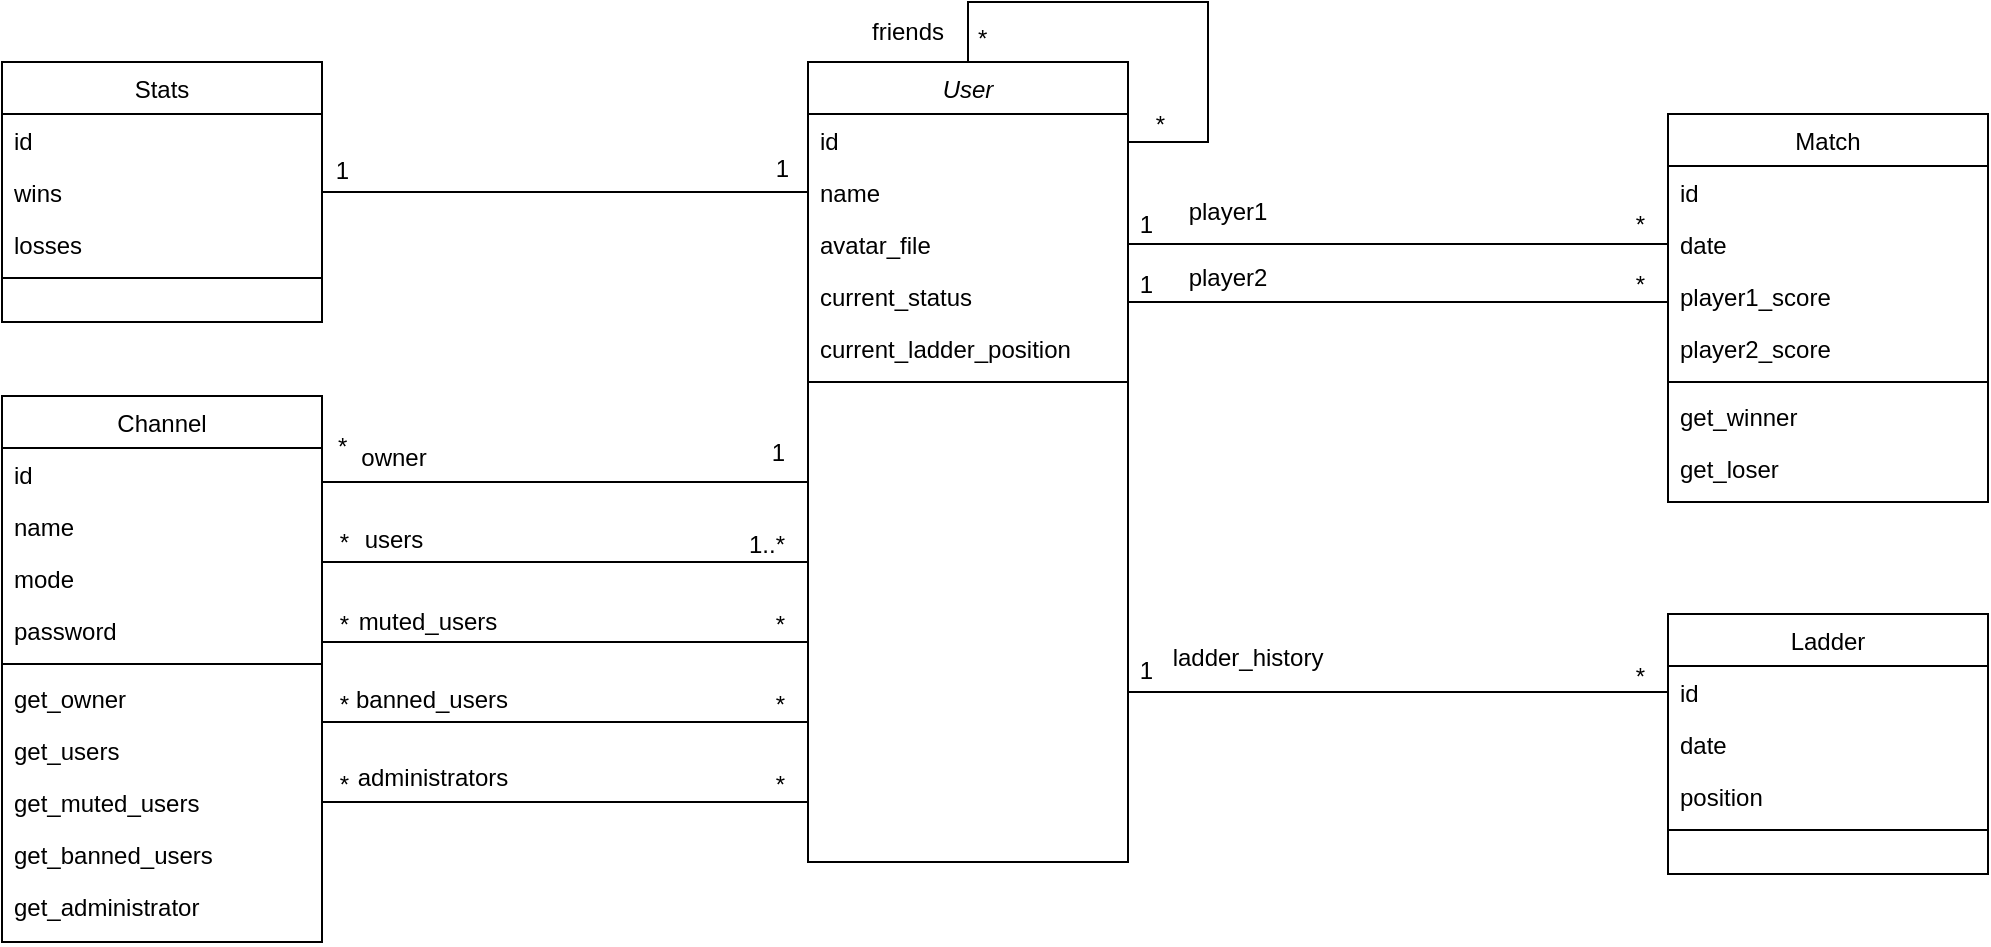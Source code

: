 <mxfile version="20.2.3" type="github">
  <diagram id="C5RBs43oDa-KdzZeNtuy" name="Page-1">
    <mxGraphModel dx="1104" dy="1058" grid="1" gridSize="10" guides="1" tooltips="1" connect="1" arrows="1" fold="1" page="1" pageScale="1" pageWidth="1169" pageHeight="827" math="0" shadow="0">
      <root>
        <mxCell id="WIyWlLk6GJQsqaUBKTNV-0" />
        <mxCell id="WIyWlLk6GJQsqaUBKTNV-1" parent="WIyWlLk6GJQsqaUBKTNV-0" />
        <mxCell id="zkfFHV4jXpPFQw0GAbJ--0" value="User" style="swimlane;fontStyle=2;align=center;verticalAlign=top;childLayout=stackLayout;horizontal=1;startSize=26;horizontalStack=0;resizeParent=1;resizeLast=0;collapsible=1;marginBottom=0;rounded=0;shadow=0;strokeWidth=1;" parent="WIyWlLk6GJQsqaUBKTNV-1" vertex="1">
          <mxGeometry x="460" y="160" width="160" height="400" as="geometry">
            <mxRectangle x="230" y="140" width="160" height="26" as="alternateBounds" />
          </mxGeometry>
        </mxCell>
        <mxCell id="zkfFHV4jXpPFQw0GAbJ--1" value="id" style="text;align=left;verticalAlign=top;spacingLeft=4;spacingRight=4;overflow=hidden;rotatable=0;points=[[0,0.5],[1,0.5]];portConstraint=eastwest;" parent="zkfFHV4jXpPFQw0GAbJ--0" vertex="1">
          <mxGeometry y="26" width="160" height="26" as="geometry" />
        </mxCell>
        <mxCell id="zkfFHV4jXpPFQw0GAbJ--2" value="name" style="text;align=left;verticalAlign=top;spacingLeft=4;spacingRight=4;overflow=hidden;rotatable=0;points=[[0,0.5],[1,0.5]];portConstraint=eastwest;rounded=0;shadow=0;html=0;" parent="zkfFHV4jXpPFQw0GAbJ--0" vertex="1">
          <mxGeometry y="52" width="160" height="26" as="geometry" />
        </mxCell>
        <mxCell id="zkfFHV4jXpPFQw0GAbJ--3" value="avatar_file" style="text;align=left;verticalAlign=top;spacingLeft=4;spacingRight=4;overflow=hidden;rotatable=0;points=[[0,0.5],[1,0.5]];portConstraint=eastwest;rounded=0;shadow=0;html=0;" parent="zkfFHV4jXpPFQw0GAbJ--0" vertex="1">
          <mxGeometry y="78" width="160" height="26" as="geometry" />
        </mxCell>
        <mxCell id="Y4WXUKDn6HKPzn4YpzsR-1" value="current_status" style="text;align=left;verticalAlign=top;spacingLeft=4;spacingRight=4;overflow=hidden;rotatable=0;points=[[0,0.5],[1,0.5]];portConstraint=eastwest;rounded=0;shadow=0;html=0;" parent="zkfFHV4jXpPFQw0GAbJ--0" vertex="1">
          <mxGeometry y="104" width="160" height="26" as="geometry" />
        </mxCell>
        <mxCell id="Y4WXUKDn6HKPzn4YpzsR-12" value="current_ladder_position" style="text;align=left;verticalAlign=top;spacingLeft=4;spacingRight=4;overflow=hidden;rotatable=0;points=[[0,0.5],[1,0.5]];portConstraint=eastwest;rounded=0;shadow=0;html=0;" parent="zkfFHV4jXpPFQw0GAbJ--0" vertex="1">
          <mxGeometry y="130" width="160" height="26" as="geometry" />
        </mxCell>
        <mxCell id="zkfFHV4jXpPFQw0GAbJ--4" value="" style="line;html=1;strokeWidth=1;align=left;verticalAlign=middle;spacingTop=-1;spacingLeft=3;spacingRight=3;rotatable=0;labelPosition=right;points=[];portConstraint=eastwest;" parent="zkfFHV4jXpPFQw0GAbJ--0" vertex="1">
          <mxGeometry y="156" width="160" height="8" as="geometry" />
        </mxCell>
        <mxCell id="zkfFHV4jXpPFQw0GAbJ--26" value="" style="endArrow=none;shadow=0;strokeWidth=1;rounded=0;endFill=0;edgeStyle=orthogonalEdgeStyle;elbow=vertical;" parent="zkfFHV4jXpPFQw0GAbJ--0" source="zkfFHV4jXpPFQw0GAbJ--0" edge="1">
          <mxGeometry x="0.5" y="41" relative="1" as="geometry">
            <mxPoint x="90" y="252" as="sourcePoint" />
            <mxPoint x="160" y="60" as="targetPoint" />
            <mxPoint x="-40" y="32" as="offset" />
            <Array as="points">
              <mxPoint x="80" y="-30" />
              <mxPoint x="200" y="-30" />
              <mxPoint x="200" y="40" />
              <mxPoint x="160" y="40" />
            </Array>
          </mxGeometry>
        </mxCell>
        <mxCell id="zkfFHV4jXpPFQw0GAbJ--27" value="*" style="resizable=0;align=left;verticalAlign=bottom;labelBackgroundColor=none;fontSize=12;" parent="zkfFHV4jXpPFQw0GAbJ--26" connectable="0" vertex="1">
          <mxGeometry x="-1" relative="1" as="geometry">
            <mxPoint x="3" y="-3" as="offset" />
          </mxGeometry>
        </mxCell>
        <mxCell id="zkfFHV4jXpPFQw0GAbJ--28" value="*" style="resizable=0;align=right;verticalAlign=bottom;labelBackgroundColor=none;fontSize=12;" parent="zkfFHV4jXpPFQw0GAbJ--26" connectable="0" vertex="1">
          <mxGeometry x="1" relative="1" as="geometry">
            <mxPoint x="20" y="-20" as="offset" />
          </mxGeometry>
        </mxCell>
        <mxCell id="zkfFHV4jXpPFQw0GAbJ--17" value="Stats" style="swimlane;fontStyle=0;align=center;verticalAlign=top;childLayout=stackLayout;horizontal=1;startSize=26;horizontalStack=0;resizeParent=1;resizeLast=0;collapsible=1;marginBottom=0;rounded=0;shadow=0;strokeWidth=1;" parent="WIyWlLk6GJQsqaUBKTNV-1" vertex="1">
          <mxGeometry x="57" y="160" width="160" height="130" as="geometry">
            <mxRectangle x="550" y="210" width="160" height="26" as="alternateBounds" />
          </mxGeometry>
        </mxCell>
        <mxCell id="zkfFHV4jXpPFQw0GAbJ--18" value="id" style="text;align=left;verticalAlign=top;spacingLeft=4;spacingRight=4;overflow=hidden;rotatable=0;points=[[0,0.5],[1,0.5]];portConstraint=eastwest;" parent="zkfFHV4jXpPFQw0GAbJ--17" vertex="1">
          <mxGeometry y="26" width="160" height="26" as="geometry" />
        </mxCell>
        <mxCell id="zkfFHV4jXpPFQw0GAbJ--20" value="wins" style="text;align=left;verticalAlign=top;spacingLeft=4;spacingRight=4;overflow=hidden;rotatable=0;points=[[0,0.5],[1,0.5]];portConstraint=eastwest;rounded=0;shadow=0;html=0;" parent="zkfFHV4jXpPFQw0GAbJ--17" vertex="1">
          <mxGeometry y="52" width="160" height="26" as="geometry" />
        </mxCell>
        <mxCell id="zkfFHV4jXpPFQw0GAbJ--21" value="losses" style="text;align=left;verticalAlign=top;spacingLeft=4;spacingRight=4;overflow=hidden;rotatable=0;points=[[0,0.5],[1,0.5]];portConstraint=eastwest;rounded=0;shadow=0;html=0;" parent="zkfFHV4jXpPFQw0GAbJ--17" vertex="1">
          <mxGeometry y="78" width="160" height="26" as="geometry" />
        </mxCell>
        <mxCell id="zkfFHV4jXpPFQw0GAbJ--23" value="" style="line;html=1;strokeWidth=1;align=left;verticalAlign=middle;spacingTop=-1;spacingLeft=3;spacingRight=3;rotatable=0;labelPosition=right;points=[];portConstraint=eastwest;" parent="zkfFHV4jXpPFQw0GAbJ--17" vertex="1">
          <mxGeometry y="104" width="160" height="8" as="geometry" />
        </mxCell>
        <mxCell id="Y4WXUKDn6HKPzn4YpzsR-5" value="friends" style="text;html=1;strokeColor=none;fillColor=none;align=center;verticalAlign=middle;whiteSpace=wrap;rounded=0;" parent="WIyWlLk6GJQsqaUBKTNV-1" vertex="1">
          <mxGeometry x="480" y="130" width="60" height="30" as="geometry" />
        </mxCell>
        <mxCell id="Y4WXUKDn6HKPzn4YpzsR-7" value="Ladder" style="swimlane;fontStyle=0;align=center;verticalAlign=top;childLayout=stackLayout;horizontal=1;startSize=26;horizontalStack=0;resizeParent=1;resizeLast=0;collapsible=1;marginBottom=0;rounded=0;shadow=0;strokeWidth=1;" parent="WIyWlLk6GJQsqaUBKTNV-1" vertex="1">
          <mxGeometry x="890" y="436" width="160" height="130" as="geometry">
            <mxRectangle x="550" y="210" width="160" height="26" as="alternateBounds" />
          </mxGeometry>
        </mxCell>
        <mxCell id="Y4WXUKDn6HKPzn4YpzsR-8" value="id" style="text;align=left;verticalAlign=top;spacingLeft=4;spacingRight=4;overflow=hidden;rotatable=0;points=[[0,0.5],[1,0.5]];portConstraint=eastwest;" parent="Y4WXUKDn6HKPzn4YpzsR-7" vertex="1">
          <mxGeometry y="26" width="160" height="26" as="geometry" />
        </mxCell>
        <mxCell id="Y4WXUKDn6HKPzn4YpzsR-9" value="date" style="text;align=left;verticalAlign=top;spacingLeft=4;spacingRight=4;overflow=hidden;rotatable=0;points=[[0,0.5],[1,0.5]];portConstraint=eastwest;rounded=0;shadow=0;html=0;" parent="Y4WXUKDn6HKPzn4YpzsR-7" vertex="1">
          <mxGeometry y="52" width="160" height="26" as="geometry" />
        </mxCell>
        <mxCell id="Y4WXUKDn6HKPzn4YpzsR-30" value="position" style="text;align=left;verticalAlign=top;spacingLeft=4;spacingRight=4;overflow=hidden;rotatable=0;points=[[0,0.5],[1,0.5]];portConstraint=eastwest;rounded=0;shadow=0;html=0;" parent="Y4WXUKDn6HKPzn4YpzsR-7" vertex="1">
          <mxGeometry y="78" width="160" height="26" as="geometry" />
        </mxCell>
        <mxCell id="Y4WXUKDn6HKPzn4YpzsR-11" value="" style="line;html=1;strokeWidth=1;align=left;verticalAlign=middle;spacingTop=-1;spacingLeft=3;spacingRight=3;rotatable=0;labelPosition=right;points=[];portConstraint=eastwest;" parent="Y4WXUKDn6HKPzn4YpzsR-7" vertex="1">
          <mxGeometry y="104" width="160" height="8" as="geometry" />
        </mxCell>
        <mxCell id="Y4WXUKDn6HKPzn4YpzsR-13" value="Match" style="swimlane;fontStyle=0;align=center;verticalAlign=top;childLayout=stackLayout;horizontal=1;startSize=26;horizontalStack=0;resizeParent=1;resizeLast=0;collapsible=1;marginBottom=0;rounded=0;shadow=0;strokeWidth=1;" parent="WIyWlLk6GJQsqaUBKTNV-1" vertex="1">
          <mxGeometry x="890" y="186" width="160" height="194" as="geometry">
            <mxRectangle x="550" y="210" width="160" height="26" as="alternateBounds" />
          </mxGeometry>
        </mxCell>
        <mxCell id="Y4WXUKDn6HKPzn4YpzsR-14" value="id" style="text;align=left;verticalAlign=top;spacingLeft=4;spacingRight=4;overflow=hidden;rotatable=0;points=[[0,0.5],[1,0.5]];portConstraint=eastwest;" parent="Y4WXUKDn6HKPzn4YpzsR-13" vertex="1">
          <mxGeometry y="26" width="160" height="26" as="geometry" />
        </mxCell>
        <mxCell id="Y4WXUKDn6HKPzn4YpzsR-24" value="date" style="text;align=left;verticalAlign=top;spacingLeft=4;spacingRight=4;overflow=hidden;rotatable=0;points=[[0,0.5],[1,0.5]];portConstraint=eastwest;" parent="Y4WXUKDn6HKPzn4YpzsR-13" vertex="1">
          <mxGeometry y="52" width="160" height="26" as="geometry" />
        </mxCell>
        <mxCell id="Y4WXUKDn6HKPzn4YpzsR-18" value="player1_score" style="text;align=left;verticalAlign=top;spacingLeft=4;spacingRight=4;overflow=hidden;rotatable=0;points=[[0,0.5],[1,0.5]];portConstraint=eastwest;rounded=0;shadow=0;html=0;" parent="Y4WXUKDn6HKPzn4YpzsR-13" vertex="1">
          <mxGeometry y="78" width="160" height="26" as="geometry" />
        </mxCell>
        <mxCell id="Y4WXUKDn6HKPzn4YpzsR-19" value="player2_score" style="text;align=left;verticalAlign=top;spacingLeft=4;spacingRight=4;overflow=hidden;rotatable=0;points=[[0,0.5],[1,0.5]];portConstraint=eastwest;rounded=0;shadow=0;html=0;" parent="Y4WXUKDn6HKPzn4YpzsR-13" vertex="1">
          <mxGeometry y="104" width="160" height="26" as="geometry" />
        </mxCell>
        <mxCell id="Y4WXUKDn6HKPzn4YpzsR-17" value="" style="line;html=1;strokeWidth=1;align=left;verticalAlign=middle;spacingTop=-1;spacingLeft=3;spacingRight=3;rotatable=0;labelPosition=right;points=[];portConstraint=eastwest;" parent="Y4WXUKDn6HKPzn4YpzsR-13" vertex="1">
          <mxGeometry y="130" width="160" height="8" as="geometry" />
        </mxCell>
        <mxCell id="yVBCDhw4xii5l4pY_JdX-11" value="get_winner" style="text;align=left;verticalAlign=top;spacingLeft=4;spacingRight=4;overflow=hidden;rotatable=0;points=[[0,0.5],[1,0.5]];portConstraint=eastwest;rounded=0;shadow=0;html=0;" vertex="1" parent="Y4WXUKDn6HKPzn4YpzsR-13">
          <mxGeometry y="138" width="160" height="26" as="geometry" />
        </mxCell>
        <mxCell id="yVBCDhw4xii5l4pY_JdX-12" value="get_loser" style="text;align=left;verticalAlign=top;spacingLeft=4;spacingRight=4;overflow=hidden;rotatable=0;points=[[0,0.5],[1,0.5]];portConstraint=eastwest;rounded=0;shadow=0;html=0;" vertex="1" parent="Y4WXUKDn6HKPzn4YpzsR-13">
          <mxGeometry y="164" width="160" height="26" as="geometry" />
        </mxCell>
        <mxCell id="Y4WXUKDn6HKPzn4YpzsR-20" value="" style="endArrow=none;html=1;rounded=0;exitX=1;exitY=0.5;exitDx=0;exitDy=0;" parent="WIyWlLk6GJQsqaUBKTNV-1" source="zkfFHV4jXpPFQw0GAbJ--3" target="Y4WXUKDn6HKPzn4YpzsR-24" edge="1">
          <mxGeometry width="50" height="50" relative="1" as="geometry">
            <mxPoint x="670" y="610" as="sourcePoint" />
            <mxPoint x="720" y="560" as="targetPoint" />
          </mxGeometry>
        </mxCell>
        <mxCell id="Y4WXUKDn6HKPzn4YpzsR-21" value="" style="endArrow=none;html=1;rounded=0;entryX=0;entryY=0.75;entryDx=0;entryDy=0;exitX=1;exitY=0.5;exitDx=0;exitDy=0;edgeStyle=orthogonalEdgeStyle;" parent="WIyWlLk6GJQsqaUBKTNV-1" source="Y4WXUKDn6HKPzn4YpzsR-12" target="Y4WXUKDn6HKPzn4YpzsR-13" edge="1">
          <mxGeometry width="50" height="50" relative="1" as="geometry">
            <mxPoint x="890" y="510" as="sourcePoint" />
            <mxPoint x="940" y="460" as="targetPoint" />
            <Array as="points">
              <mxPoint x="620" y="280" />
              <mxPoint x="890" y="280" />
            </Array>
          </mxGeometry>
        </mxCell>
        <mxCell id="Y4WXUKDn6HKPzn4YpzsR-22" value="player1" style="text;html=1;strokeColor=none;fillColor=none;align=center;verticalAlign=middle;whiteSpace=wrap;rounded=0;" parent="WIyWlLk6GJQsqaUBKTNV-1" vertex="1">
          <mxGeometry x="640" y="220" width="60" height="30" as="geometry" />
        </mxCell>
        <mxCell id="Y4WXUKDn6HKPzn4YpzsR-23" value="player2" style="text;html=1;strokeColor=none;fillColor=none;align=center;verticalAlign=middle;whiteSpace=wrap;rounded=0;" parent="WIyWlLk6GJQsqaUBKTNV-1" vertex="1">
          <mxGeometry x="640" y="253" width="60" height="30" as="geometry" />
        </mxCell>
        <mxCell id="Y4WXUKDn6HKPzn4YpzsR-26" value="*" style="resizable=0;align=right;verticalAlign=bottom;labelBackgroundColor=none;fontSize=12;" parent="WIyWlLk6GJQsqaUBKTNV-1" connectable="0" vertex="1">
          <mxGeometry x="880" y="250" as="geometry" />
        </mxCell>
        <mxCell id="Y4WXUKDn6HKPzn4YpzsR-27" value="*" style="resizable=0;align=right;verticalAlign=bottom;labelBackgroundColor=none;fontSize=12;" parent="WIyWlLk6GJQsqaUBKTNV-1" connectable="0" vertex="1">
          <mxGeometry x="880" y="280" as="geometry" />
        </mxCell>
        <mxCell id="Y4WXUKDn6HKPzn4YpzsR-28" value="1" style="resizable=0;align=right;verticalAlign=bottom;labelBackgroundColor=none;fontSize=12;" parent="WIyWlLk6GJQsqaUBKTNV-1" connectable="0" vertex="1">
          <mxGeometry x="634" y="250" as="geometry" />
        </mxCell>
        <mxCell id="Y4WXUKDn6HKPzn4YpzsR-29" value="1" style="resizable=0;align=right;verticalAlign=bottom;labelBackgroundColor=none;fontSize=12;" parent="WIyWlLk6GJQsqaUBKTNV-1" connectable="0" vertex="1">
          <mxGeometry x="634" y="280" as="geometry" />
        </mxCell>
        <mxCell id="Y4WXUKDn6HKPzn4YpzsR-31" value="" style="endArrow=none;html=1;rounded=0;exitX=1;exitY=0.75;exitDx=0;exitDy=0;entryX=0;entryY=0.5;entryDx=0;entryDy=0;edgeStyle=orthogonalEdgeStyle;" parent="WIyWlLk6GJQsqaUBKTNV-1" target="Y4WXUKDn6HKPzn4YpzsR-8" edge="1">
          <mxGeometry width="50" height="50" relative="1" as="geometry">
            <mxPoint x="620" y="526" as="sourcePoint" />
            <mxPoint x="850" y="446" as="targetPoint" />
            <Array as="points">
              <mxPoint x="620" y="475" />
            </Array>
          </mxGeometry>
        </mxCell>
        <mxCell id="Y4WXUKDn6HKPzn4YpzsR-32" value="*" style="resizable=0;align=right;verticalAlign=bottom;labelBackgroundColor=none;fontSize=12;" parent="WIyWlLk6GJQsqaUBKTNV-1" connectable="0" vertex="1">
          <mxGeometry x="880" y="476" as="geometry" />
        </mxCell>
        <mxCell id="Y4WXUKDn6HKPzn4YpzsR-33" value="1" style="resizable=0;align=right;verticalAlign=bottom;labelBackgroundColor=none;fontSize=12;" parent="WIyWlLk6GJQsqaUBKTNV-1" connectable="0" vertex="1">
          <mxGeometry x="634" y="473" as="geometry" />
        </mxCell>
        <mxCell id="Y4WXUKDn6HKPzn4YpzsR-34" value="ladder_history" style="text;html=1;strokeColor=none;fillColor=none;align=center;verticalAlign=middle;whiteSpace=wrap;rounded=0;" parent="WIyWlLk6GJQsqaUBKTNV-1" vertex="1">
          <mxGeometry x="650" y="443" width="60" height="30" as="geometry" />
        </mxCell>
        <mxCell id="Y4WXUKDn6HKPzn4YpzsR-36" value="" style="endArrow=none;html=1;rounded=0;exitX=1;exitY=0.5;exitDx=0;exitDy=0;entryX=0;entryY=0.5;entryDx=0;entryDy=0;edgeStyle=orthogonalEdgeStyle;" parent="WIyWlLk6GJQsqaUBKTNV-1" source="zkfFHV4jXpPFQw0GAbJ--20" target="zkfFHV4jXpPFQw0GAbJ--2" edge="1">
          <mxGeometry width="50" height="50" relative="1" as="geometry">
            <mxPoint x="580" y="380" as="sourcePoint" />
            <mxPoint x="630" y="330" as="targetPoint" />
          </mxGeometry>
        </mxCell>
        <mxCell id="Y4WXUKDn6HKPzn4YpzsR-38" value="1" style="resizable=0;align=right;verticalAlign=bottom;labelBackgroundColor=none;fontSize=12;" parent="WIyWlLk6GJQsqaUBKTNV-1" connectable="0" vertex="1">
          <mxGeometry x="232" y="223" as="geometry" />
        </mxCell>
        <mxCell id="Y4WXUKDn6HKPzn4YpzsR-39" value="1" style="resizable=0;align=right;verticalAlign=bottom;labelBackgroundColor=none;fontSize=12;" parent="WIyWlLk6GJQsqaUBKTNV-1" connectable="0" vertex="1">
          <mxGeometry x="458" y="205" as="geometry">
            <mxPoint x="-6" y="17" as="offset" />
          </mxGeometry>
        </mxCell>
        <mxCell id="Y4WXUKDn6HKPzn4YpzsR-40" value="Channel" style="swimlane;fontStyle=0;align=center;verticalAlign=top;childLayout=stackLayout;horizontal=1;startSize=26;horizontalStack=0;resizeParent=1;resizeLast=0;collapsible=1;marginBottom=0;rounded=0;shadow=0;strokeWidth=1;" parent="WIyWlLk6GJQsqaUBKTNV-1" vertex="1">
          <mxGeometry x="57" y="327" width="160" height="273" as="geometry">
            <mxRectangle x="550" y="210" width="160" height="26" as="alternateBounds" />
          </mxGeometry>
        </mxCell>
        <mxCell id="Y4WXUKDn6HKPzn4YpzsR-41" value="id" style="text;align=left;verticalAlign=top;spacingLeft=4;spacingRight=4;overflow=hidden;rotatable=0;points=[[0,0.5],[1,0.5]];portConstraint=eastwest;" parent="Y4WXUKDn6HKPzn4YpzsR-40" vertex="1">
          <mxGeometry y="26" width="160" height="26" as="geometry" />
        </mxCell>
        <mxCell id="Y4WXUKDn6HKPzn4YpzsR-42" value="name" style="text;align=left;verticalAlign=top;spacingLeft=4;spacingRight=4;overflow=hidden;rotatable=0;points=[[0,0.5],[1,0.5]];portConstraint=eastwest;rounded=0;shadow=0;html=0;" parent="Y4WXUKDn6HKPzn4YpzsR-40" vertex="1">
          <mxGeometry y="52" width="160" height="26" as="geometry" />
        </mxCell>
        <mxCell id="Y4WXUKDn6HKPzn4YpzsR-43" value="mode" style="text;align=left;verticalAlign=top;spacingLeft=4;spacingRight=4;overflow=hidden;rotatable=0;points=[[0,0.5],[1,0.5]];portConstraint=eastwest;rounded=0;shadow=0;html=0;" parent="Y4WXUKDn6HKPzn4YpzsR-40" vertex="1">
          <mxGeometry y="78" width="160" height="26" as="geometry" />
        </mxCell>
        <mxCell id="Y4WXUKDn6HKPzn4YpzsR-45" value="password" style="text;align=left;verticalAlign=top;spacingLeft=4;spacingRight=4;overflow=hidden;rotatable=0;points=[[0,0.5],[1,0.5]];portConstraint=eastwest;rounded=0;shadow=0;html=0;" parent="Y4WXUKDn6HKPzn4YpzsR-40" vertex="1">
          <mxGeometry y="104" width="160" height="26" as="geometry" />
        </mxCell>
        <mxCell id="Y4WXUKDn6HKPzn4YpzsR-44" value="" style="line;html=1;strokeWidth=1;align=left;verticalAlign=middle;spacingTop=-1;spacingLeft=3;spacingRight=3;rotatable=0;labelPosition=right;points=[];portConstraint=eastwest;" parent="Y4WXUKDn6HKPzn4YpzsR-40" vertex="1">
          <mxGeometry y="130" width="160" height="8" as="geometry" />
        </mxCell>
        <mxCell id="yVBCDhw4xii5l4pY_JdX-6" value="get_owner" style="text;align=left;verticalAlign=top;spacingLeft=4;spacingRight=4;overflow=hidden;rotatable=0;points=[[0,0.5],[1,0.5]];portConstraint=eastwest;rounded=0;shadow=0;html=0;" vertex="1" parent="Y4WXUKDn6HKPzn4YpzsR-40">
          <mxGeometry y="138" width="160" height="26" as="geometry" />
        </mxCell>
        <mxCell id="yVBCDhw4xii5l4pY_JdX-7" value="get_users" style="text;align=left;verticalAlign=top;spacingLeft=4;spacingRight=4;overflow=hidden;rotatable=0;points=[[0,0.5],[1,0.5]];portConstraint=eastwest;rounded=0;shadow=0;html=0;" vertex="1" parent="Y4WXUKDn6HKPzn4YpzsR-40">
          <mxGeometry y="164" width="160" height="26" as="geometry" />
        </mxCell>
        <mxCell id="yVBCDhw4xii5l4pY_JdX-8" value="get_muted_users" style="text;align=left;verticalAlign=top;spacingLeft=4;spacingRight=4;overflow=hidden;rotatable=0;points=[[0,0.5],[1,0.5]];portConstraint=eastwest;rounded=0;shadow=0;html=0;" vertex="1" parent="Y4WXUKDn6HKPzn4YpzsR-40">
          <mxGeometry y="190" width="160" height="26" as="geometry" />
        </mxCell>
        <mxCell id="yVBCDhw4xii5l4pY_JdX-9" value="get_banned_users" style="text;align=left;verticalAlign=top;spacingLeft=4;spacingRight=4;overflow=hidden;rotatable=0;points=[[0,0.5],[1,0.5]];portConstraint=eastwest;rounded=0;shadow=0;html=0;" vertex="1" parent="Y4WXUKDn6HKPzn4YpzsR-40">
          <mxGeometry y="216" width="160" height="26" as="geometry" />
        </mxCell>
        <mxCell id="yVBCDhw4xii5l4pY_JdX-10" value="get_administrator" style="text;align=left;verticalAlign=top;spacingLeft=4;spacingRight=4;overflow=hidden;rotatable=0;points=[[0,0.5],[1,0.5]];portConstraint=eastwest;rounded=0;shadow=0;html=0;" vertex="1" parent="Y4WXUKDn6HKPzn4YpzsR-40">
          <mxGeometry y="242" width="160" height="26" as="geometry" />
        </mxCell>
        <mxCell id="Y4WXUKDn6HKPzn4YpzsR-47" value="" style="endArrow=none;html=1;rounded=0;exitX=1;exitY=0.5;exitDx=0;exitDy=0;entryX=0;entryY=0.75;entryDx=0;entryDy=0;edgeStyle=orthogonalEdgeStyle;" parent="WIyWlLk6GJQsqaUBKTNV-1" source="Y4WXUKDn6HKPzn4YpzsR-41" target="zkfFHV4jXpPFQw0GAbJ--0" edge="1">
          <mxGeometry width="50" height="50" relative="1" as="geometry">
            <mxPoint x="580" y="380" as="sourcePoint" />
            <mxPoint x="460" y="366" as="targetPoint" />
            <Array as="points">
              <mxPoint x="217" y="370" />
              <mxPoint x="460" y="370" />
            </Array>
          </mxGeometry>
        </mxCell>
        <mxCell id="Y4WXUKDn6HKPzn4YpzsR-48" value="1" style="resizable=0;align=right;verticalAlign=bottom;labelBackgroundColor=none;fontSize=12;" parent="WIyWlLk6GJQsqaUBKTNV-1" connectable="0" vertex="1">
          <mxGeometry x="468" y="215" as="geometry">
            <mxPoint x="-18" y="149" as="offset" />
          </mxGeometry>
        </mxCell>
        <mxCell id="Y4WXUKDn6HKPzn4YpzsR-49" value="*" style="resizable=0;align=left;verticalAlign=bottom;labelBackgroundColor=none;fontSize=12;" parent="WIyWlLk6GJQsqaUBKTNV-1" connectable="0" vertex="1">
          <mxGeometry x="223" y="361" as="geometry" />
        </mxCell>
        <mxCell id="Y4WXUKDn6HKPzn4YpzsR-50" value="owner" style="text;html=1;strokeColor=none;fillColor=none;align=center;verticalAlign=middle;whiteSpace=wrap;rounded=0;" parent="WIyWlLk6GJQsqaUBKTNV-1" vertex="1">
          <mxGeometry x="223" y="343" width="60" height="30" as="geometry" />
        </mxCell>
        <mxCell id="Y4WXUKDn6HKPzn4YpzsR-51" value="" style="endArrow=none;html=1;rounded=0;exitX=1;exitY=0.5;exitDx=0;exitDy=0;entryX=0;entryY=0.75;entryDx=0;entryDy=0;edgeStyle=orthogonalEdgeStyle;" parent="WIyWlLk6GJQsqaUBKTNV-1" source="Y4WXUKDn6HKPzn4YpzsR-42" target="zkfFHV4jXpPFQw0GAbJ--0" edge="1">
          <mxGeometry width="50" height="50" relative="1" as="geometry">
            <mxPoint x="580" y="380" as="sourcePoint" />
            <mxPoint x="630" y="330" as="targetPoint" />
            <Array as="points">
              <mxPoint x="217" y="410" />
              <mxPoint x="460" y="410" />
            </Array>
          </mxGeometry>
        </mxCell>
        <mxCell id="Y4WXUKDn6HKPzn4YpzsR-52" value="users" style="text;html=1;strokeColor=none;fillColor=none;align=center;verticalAlign=middle;whiteSpace=wrap;rounded=0;" parent="WIyWlLk6GJQsqaUBKTNV-1" vertex="1">
          <mxGeometry x="223" y="384" width="60" height="30" as="geometry" />
        </mxCell>
        <mxCell id="Y4WXUKDn6HKPzn4YpzsR-53" value="1..*" style="resizable=0;align=right;verticalAlign=bottom;labelBackgroundColor=none;fontSize=12;" parent="WIyWlLk6GJQsqaUBKTNV-1" connectable="0" vertex="1">
          <mxGeometry x="450" y="410" as="geometry" />
        </mxCell>
        <mxCell id="Y4WXUKDn6HKPzn4YpzsR-54" value="*" style="resizable=0;align=right;verticalAlign=bottom;labelBackgroundColor=none;fontSize=12;" parent="WIyWlLk6GJQsqaUBKTNV-1" connectable="0" vertex="1">
          <mxGeometry x="232" y="409" as="geometry" />
        </mxCell>
        <mxCell id="Y4WXUKDn6HKPzn4YpzsR-55" value="" style="endArrow=none;html=1;rounded=0;exitX=1;exitY=0.5;exitDx=0;exitDy=0;edgeStyle=orthogonalEdgeStyle;entryX=0;entryY=1;entryDx=0;entryDy=0;" parent="WIyWlLk6GJQsqaUBKTNV-1" source="Y4WXUKDn6HKPzn4YpzsR-45" target="zkfFHV4jXpPFQw0GAbJ--0" edge="1">
          <mxGeometry width="50" height="50" relative="1" as="geometry">
            <mxPoint x="580" y="380" as="sourcePoint" />
            <mxPoint x="460" y="410" as="targetPoint" />
            <Array as="points">
              <mxPoint x="217" y="450" />
              <mxPoint x="460" y="450" />
            </Array>
          </mxGeometry>
        </mxCell>
        <mxCell id="Y4WXUKDn6HKPzn4YpzsR-57" value="muted_users" style="text;html=1;strokeColor=none;fillColor=none;align=center;verticalAlign=middle;whiteSpace=wrap;rounded=0;" parent="WIyWlLk6GJQsqaUBKTNV-1" vertex="1">
          <mxGeometry x="240" y="425" width="60" height="30" as="geometry" />
        </mxCell>
        <mxCell id="Y4WXUKDn6HKPzn4YpzsR-58" value="*" style="resizable=0;align=right;verticalAlign=bottom;labelBackgroundColor=none;fontSize=12;" parent="WIyWlLk6GJQsqaUBKTNV-1" connectable="0" vertex="1">
          <mxGeometry x="450" y="450" as="geometry" />
        </mxCell>
        <mxCell id="Y4WXUKDn6HKPzn4YpzsR-59" value="*" style="resizable=0;align=right;verticalAlign=bottom;labelBackgroundColor=none;fontSize=12;" parent="WIyWlLk6GJQsqaUBKTNV-1" connectable="0" vertex="1">
          <mxGeometry x="232" y="450" as="geometry" />
        </mxCell>
        <mxCell id="Y4WXUKDn6HKPzn4YpzsR-60" value="" style="endArrow=none;html=1;rounded=0;exitX=1;exitY=0.75;exitDx=0;exitDy=0;entryX=0;entryY=1;entryDx=0;entryDy=0;edgeStyle=orthogonalEdgeStyle;" parent="WIyWlLk6GJQsqaUBKTNV-1" source="Y4WXUKDn6HKPzn4YpzsR-40" target="zkfFHV4jXpPFQw0GAbJ--0" edge="1">
          <mxGeometry width="50" height="50" relative="1" as="geometry">
            <mxPoint x="580" y="380" as="sourcePoint" />
            <mxPoint x="460" y="510" as="targetPoint" />
            <Array as="points">
              <mxPoint x="217" y="490" />
              <mxPoint x="460" y="490" />
            </Array>
          </mxGeometry>
        </mxCell>
        <mxCell id="Y4WXUKDn6HKPzn4YpzsR-61" value="banned_users" style="text;html=1;strokeColor=none;fillColor=none;align=center;verticalAlign=middle;whiteSpace=wrap;rounded=0;" parent="WIyWlLk6GJQsqaUBKTNV-1" vertex="1">
          <mxGeometry x="232" y="464" width="80" height="30" as="geometry" />
        </mxCell>
        <mxCell id="Y4WXUKDn6HKPzn4YpzsR-62" value="*" style="resizable=0;align=right;verticalAlign=bottom;labelBackgroundColor=none;fontSize=12;" parent="WIyWlLk6GJQsqaUBKTNV-1" connectable="0" vertex="1">
          <mxGeometry x="450" y="490" as="geometry" />
        </mxCell>
        <mxCell id="Y4WXUKDn6HKPzn4YpzsR-63" value="*" style="resizable=0;align=right;verticalAlign=bottom;labelBackgroundColor=none;fontSize=12;" parent="WIyWlLk6GJQsqaUBKTNV-1" connectable="0" vertex="1">
          <mxGeometry x="232" y="490" as="geometry" />
        </mxCell>
        <mxCell id="Y4WXUKDn6HKPzn4YpzsR-64" value="" style="endArrow=none;html=1;rounded=0;exitX=1;exitY=1;exitDx=0;exitDy=0;entryX=0;entryY=1;entryDx=0;entryDy=0;edgeStyle=orthogonalEdgeStyle;" parent="WIyWlLk6GJQsqaUBKTNV-1" source="Y4WXUKDn6HKPzn4YpzsR-40" target="zkfFHV4jXpPFQw0GAbJ--0" edge="1">
          <mxGeometry width="50" height="50" relative="1" as="geometry">
            <mxPoint x="560" y="500" as="sourcePoint" />
            <mxPoint x="610" y="450" as="targetPoint" />
            <Array as="points">
              <mxPoint x="217" y="530" />
              <mxPoint x="460" y="530" />
            </Array>
          </mxGeometry>
        </mxCell>
        <mxCell id="Y4WXUKDn6HKPzn4YpzsR-65" value="administrators" style="text;html=1;strokeColor=none;fillColor=none;align=center;verticalAlign=middle;whiteSpace=wrap;rounded=0;" parent="WIyWlLk6GJQsqaUBKTNV-1" vertex="1">
          <mxGeometry x="232" y="500" width="81" height="36" as="geometry" />
        </mxCell>
        <mxCell id="Y4WXUKDn6HKPzn4YpzsR-66" value="*" style="resizable=0;align=right;verticalAlign=bottom;labelBackgroundColor=none;fontSize=12;" parent="WIyWlLk6GJQsqaUBKTNV-1" connectable="0" vertex="1">
          <mxGeometry x="450" y="530" as="geometry" />
        </mxCell>
        <mxCell id="Y4WXUKDn6HKPzn4YpzsR-67" value="*" style="resizable=0;align=right;verticalAlign=bottom;labelBackgroundColor=none;fontSize=12;" parent="WIyWlLk6GJQsqaUBKTNV-1" connectable="0" vertex="1">
          <mxGeometry x="232" y="530" as="geometry" />
        </mxCell>
      </root>
    </mxGraphModel>
  </diagram>
</mxfile>
